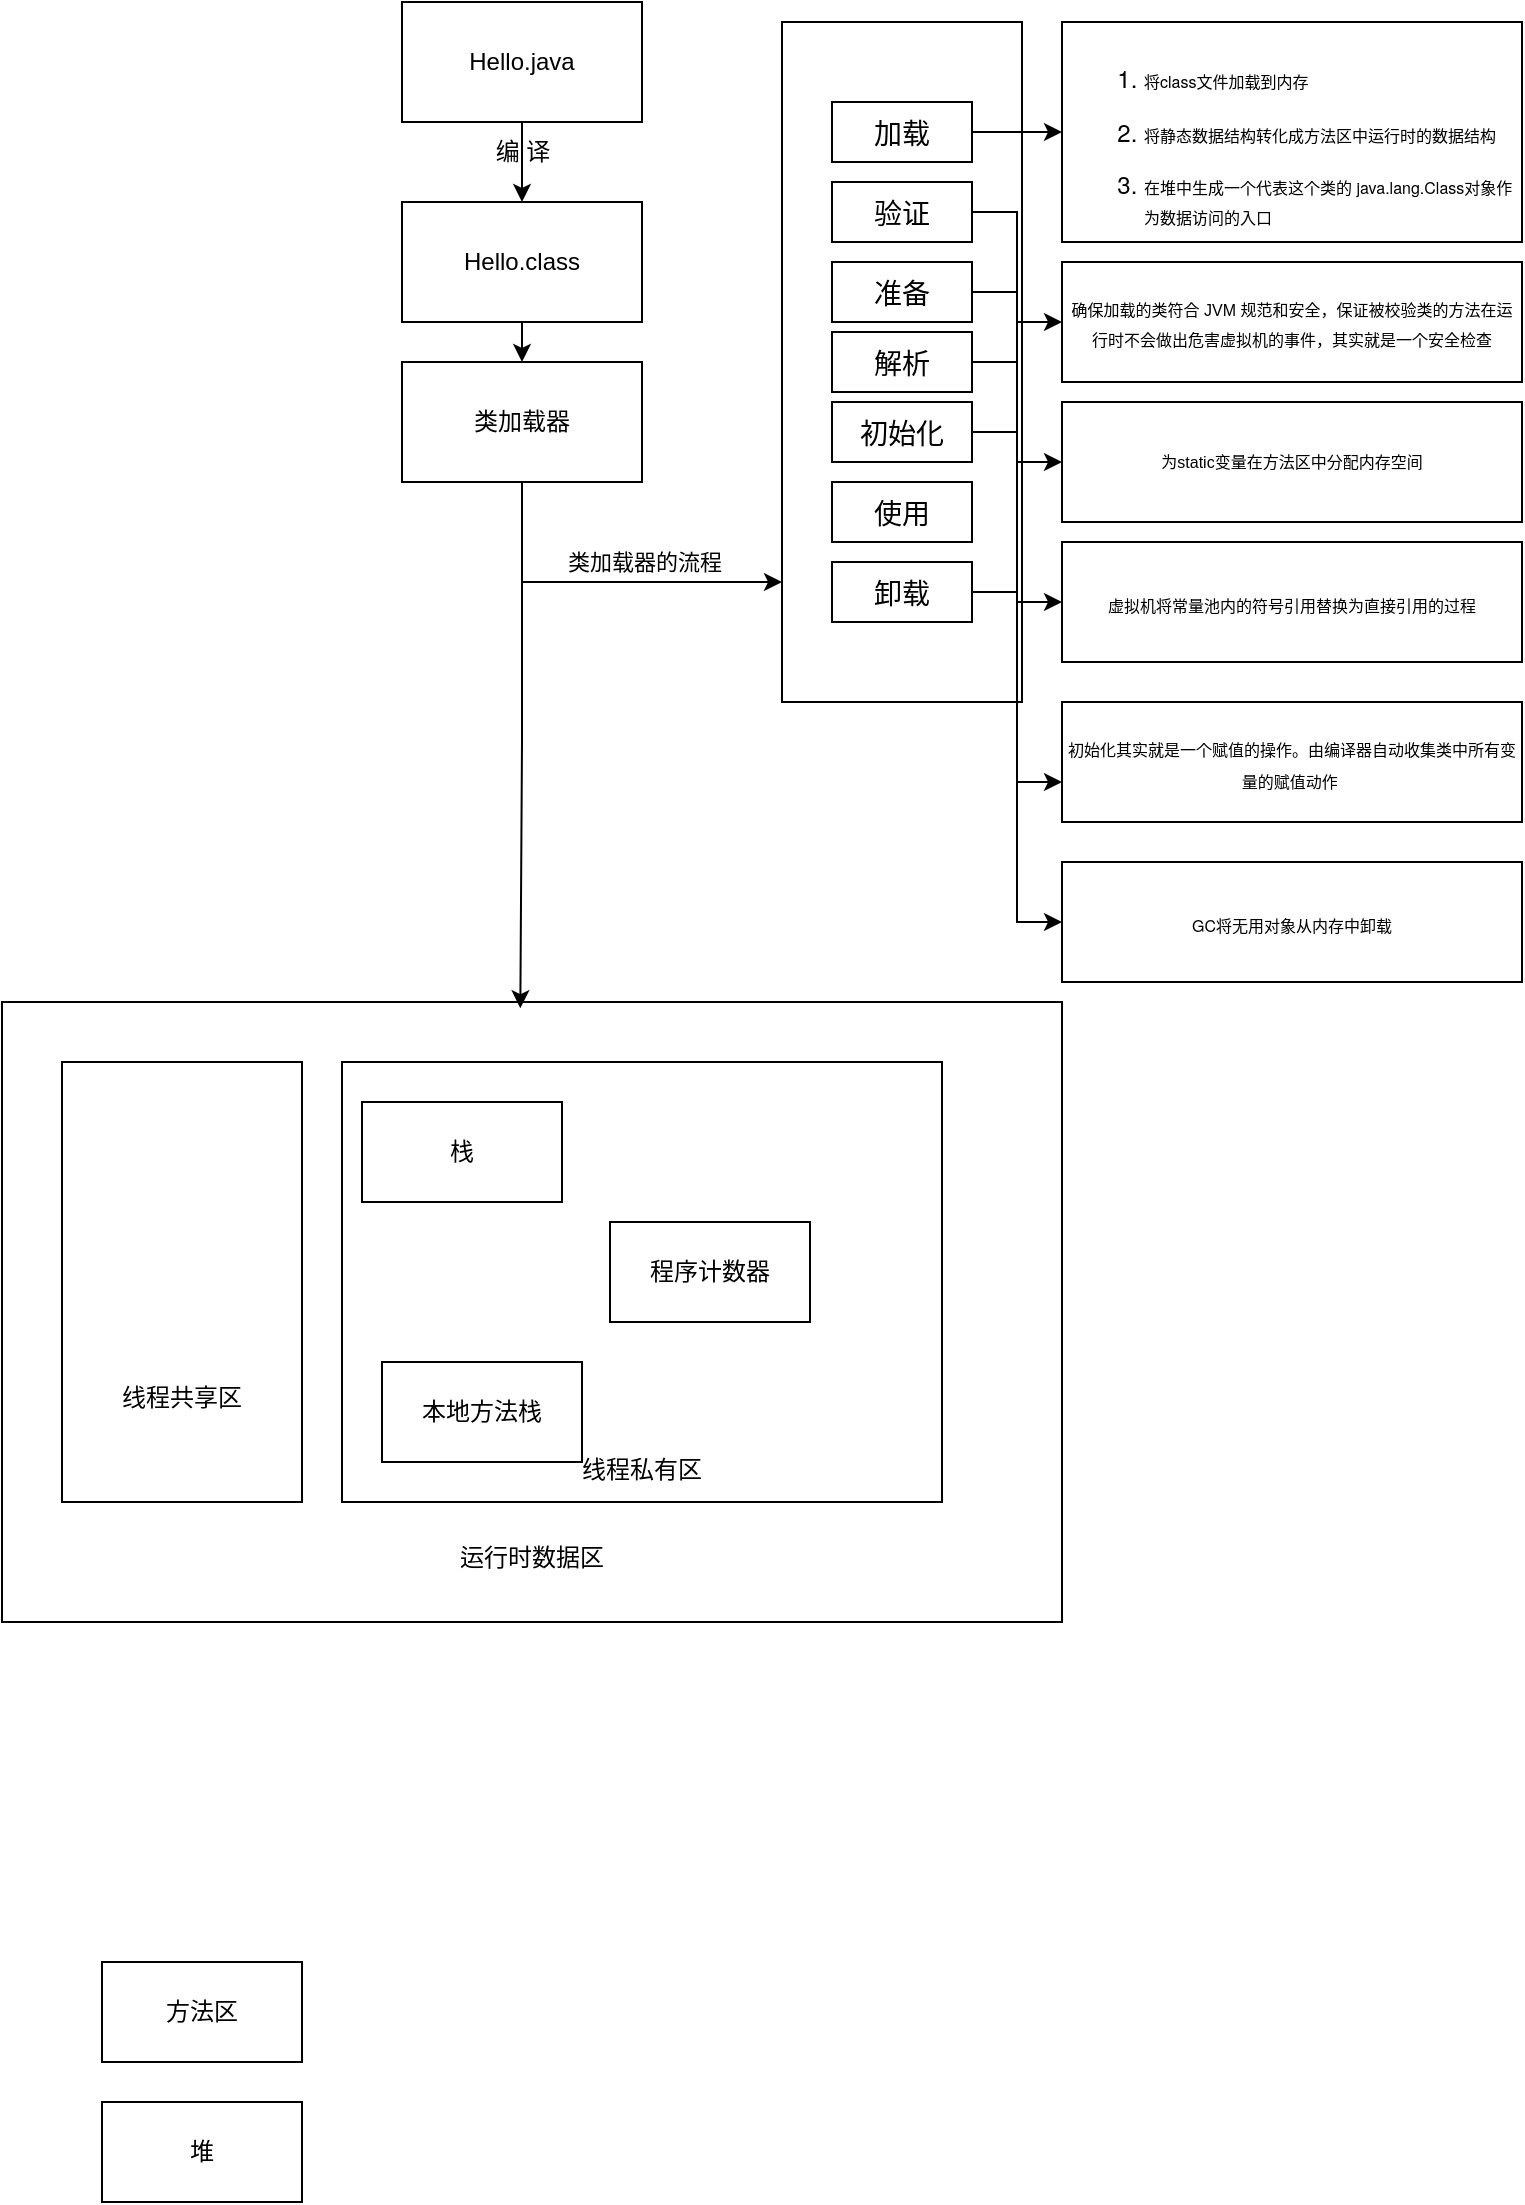 <mxfile version="26.1.1">
  <diagram id="4JyVuKjJq_khIzKYsT13" name="第 1 页">
    <mxGraphModel dx="1434" dy="746" grid="1" gridSize="10" guides="1" tooltips="1" connect="1" arrows="1" fold="1" page="1" pageScale="1" pageWidth="827" pageHeight="1169" math="0" shadow="0">
      <root>
        <mxCell id="0" />
        <mxCell id="1" parent="0" />
        <mxCell id="H5oc_YNKsA5Ml7sMJRuU-21" style="edgeStyle=orthogonalEdgeStyle;rounded=0;orthogonalLoop=1;jettySize=auto;html=1;exitX=0.5;exitY=1;exitDx=0;exitDy=0;entryX=0.5;entryY=0;entryDx=0;entryDy=0;" edge="1" parent="1" source="H5oc_YNKsA5Ml7sMJRuU-1" target="H5oc_YNKsA5Ml7sMJRuU-2">
          <mxGeometry relative="1" as="geometry" />
        </mxCell>
        <mxCell id="H5oc_YNKsA5Ml7sMJRuU-1" value="Hello.java" style="rounded=0;whiteSpace=wrap;html=1;" vertex="1" parent="1">
          <mxGeometry x="260" y="10" width="120" height="60" as="geometry" />
        </mxCell>
        <mxCell id="H5oc_YNKsA5Ml7sMJRuU-25" style="edgeStyle=orthogonalEdgeStyle;rounded=0;orthogonalLoop=1;jettySize=auto;html=1;exitX=0.5;exitY=1;exitDx=0;exitDy=0;entryX=0.5;entryY=0;entryDx=0;entryDy=0;" edge="1" parent="1" source="H5oc_YNKsA5Ml7sMJRuU-2" target="H5oc_YNKsA5Ml7sMJRuU-3">
          <mxGeometry relative="1" as="geometry" />
        </mxCell>
        <mxCell id="H5oc_YNKsA5Ml7sMJRuU-2" value="Hello.class" style="rounded=0;whiteSpace=wrap;html=1;" vertex="1" parent="1">
          <mxGeometry x="260" y="110" width="120" height="60" as="geometry" />
        </mxCell>
        <mxCell id="H5oc_YNKsA5Ml7sMJRuU-3" value="类加载器" style="rounded=0;whiteSpace=wrap;html=1;" vertex="1" parent="1">
          <mxGeometry x="260" y="190" width="120" height="60" as="geometry" />
        </mxCell>
        <mxCell id="H5oc_YNKsA5Ml7sMJRuU-8" value="&lt;div&gt;&lt;br&gt;&lt;/div&gt;&lt;div&gt;&lt;br&gt;&lt;/div&gt;&lt;div&gt;&lt;br&gt;&lt;/div&gt;&lt;div&gt;&lt;br&gt;&lt;/div&gt;&lt;div&gt;&lt;br&gt;&lt;/div&gt;&lt;div&gt;&lt;br&gt;&lt;/div&gt;&lt;div&gt;&lt;br&gt;&lt;/div&gt;&lt;div&gt;&lt;br&gt;&lt;/div&gt;&lt;div&gt;&lt;br&gt;&lt;/div&gt;&lt;div&gt;&lt;br&gt;&lt;/div&gt;&lt;div&gt;&lt;br&gt;&lt;/div&gt;&lt;div&gt;&lt;br&gt;&lt;/div&gt;&lt;div&gt;&lt;br&gt;&lt;/div&gt;&lt;div&gt;&lt;br&gt;&lt;/div&gt;&lt;div&gt;&lt;br&gt;&lt;/div&gt;&lt;div&gt;&lt;br&gt;&lt;/div&gt;&lt;div&gt;&lt;br&gt;&lt;/div&gt;&lt;div&gt;运行时数据区&lt;/div&gt;" style="rounded=0;whiteSpace=wrap;html=1;" vertex="1" parent="1">
          <mxGeometry x="60" y="510" width="530" height="310" as="geometry" />
        </mxCell>
        <mxCell id="H5oc_YNKsA5Ml7sMJRuU-9" value="&lt;div&gt;&lt;br&gt;&lt;/div&gt;&lt;div&gt;&lt;br&gt;&lt;/div&gt;&lt;div&gt;&lt;br&gt;&lt;/div&gt;&lt;div&gt;&lt;br&gt;&lt;/div&gt;&lt;div&gt;&lt;br&gt;&lt;/div&gt;&lt;div&gt;&lt;br&gt;&lt;/div&gt;&lt;div&gt;&lt;br&gt;&lt;/div&gt;&lt;div&gt;&lt;br&gt;&lt;/div&gt;&lt;div&gt;线程共享区&lt;/div&gt;" style="rounded=0;whiteSpace=wrap;html=1;" vertex="1" parent="1">
          <mxGeometry x="90" y="540" width="120" height="220" as="geometry" />
        </mxCell>
        <mxCell id="H5oc_YNKsA5Ml7sMJRuU-10" value="&lt;div&gt;&lt;br&gt;&lt;/div&gt;&lt;div&gt;&lt;br&gt;&lt;/div&gt;&lt;div&gt;&lt;br&gt;&lt;/div&gt;&lt;div&gt;&lt;br&gt;&lt;/div&gt;&lt;div&gt;&lt;br&gt;&lt;/div&gt;&lt;div&gt;&lt;br&gt;&lt;/div&gt;&lt;div&gt;&lt;br&gt;&lt;/div&gt;&lt;div&gt;&lt;br&gt;&lt;/div&gt;&lt;div&gt;&lt;br&gt;&lt;/div&gt;&lt;div&gt;&lt;br&gt;&lt;/div&gt;&lt;div&gt;&lt;br&gt;&lt;/div&gt;&lt;div&gt;&lt;br&gt;&lt;/div&gt;&lt;div&gt;&lt;br&gt;&lt;/div&gt;&lt;div&gt;线程私有区&lt;/div&gt;" style="rounded=0;whiteSpace=wrap;html=1;" vertex="1" parent="1">
          <mxGeometry x="230" y="540" width="300" height="220" as="geometry" />
        </mxCell>
        <mxCell id="H5oc_YNKsA5Ml7sMJRuU-11" value="方法区" style="rounded=0;whiteSpace=wrap;html=1;" vertex="1" parent="1">
          <mxGeometry x="110" y="990" width="100" height="50" as="geometry" />
        </mxCell>
        <mxCell id="H5oc_YNKsA5Ml7sMJRuU-13" value="堆" style="rounded=0;whiteSpace=wrap;html=1;" vertex="1" parent="1">
          <mxGeometry x="110" y="1060" width="100" height="50" as="geometry" />
        </mxCell>
        <mxCell id="H5oc_YNKsA5Ml7sMJRuU-17" value="栈" style="rounded=0;whiteSpace=wrap;html=1;" vertex="1" parent="1">
          <mxGeometry x="240" y="560" width="100" height="50" as="geometry" />
        </mxCell>
        <mxCell id="H5oc_YNKsA5Ml7sMJRuU-18" value="程序计数器" style="rounded=0;whiteSpace=wrap;html=1;" vertex="1" parent="1">
          <mxGeometry x="364" y="620" width="100" height="50" as="geometry" />
        </mxCell>
        <mxCell id="H5oc_YNKsA5Ml7sMJRuU-19" value="本地方法栈" style="rounded=0;whiteSpace=wrap;html=1;" vertex="1" parent="1">
          <mxGeometry x="250" y="690" width="100" height="50" as="geometry" />
        </mxCell>
        <mxCell id="H5oc_YNKsA5Ml7sMJRuU-23" value="编 译" style="text;html=1;align=center;verticalAlign=middle;resizable=0;points=[];autosize=1;strokeColor=none;fillColor=none;" vertex="1" parent="1">
          <mxGeometry x="295" y="70" width="50" height="30" as="geometry" />
        </mxCell>
        <mxCell id="H5oc_YNKsA5Ml7sMJRuU-29" value="&amp;nbsp;" style="rounded=0;whiteSpace=wrap;html=1;" vertex="1" parent="1">
          <mxGeometry x="450" y="20" width="120" height="340" as="geometry" />
        </mxCell>
        <mxCell id="H5oc_YNKsA5Ml7sMJRuU-30" value="" style="endArrow=classic;html=1;rounded=0;" edge="1" parent="1">
          <mxGeometry width="50" height="50" relative="1" as="geometry">
            <mxPoint x="320" y="300" as="sourcePoint" />
            <mxPoint x="450" y="300" as="targetPoint" />
          </mxGeometry>
        </mxCell>
        <mxCell id="H5oc_YNKsA5Ml7sMJRuU-31" value="类加载器的流程" style="edgeLabel;html=1;align=center;verticalAlign=middle;resizable=0;points=[];" vertex="1" connectable="0" parent="H5oc_YNKsA5Ml7sMJRuU-30">
          <mxGeometry x="-0.179" y="-2" relative="1" as="geometry">
            <mxPoint x="7" y="-12" as="offset" />
          </mxGeometry>
        </mxCell>
        <mxCell id="H5oc_YNKsA5Ml7sMJRuU-43" style="edgeStyle=orthogonalEdgeStyle;rounded=0;orthogonalLoop=1;jettySize=auto;html=1;exitX=1;exitY=0.5;exitDx=0;exitDy=0;entryX=0;entryY=0.5;entryDx=0;entryDy=0;" edge="1" parent="1" source="H5oc_YNKsA5Ml7sMJRuU-33" target="H5oc_YNKsA5Ml7sMJRuU-42">
          <mxGeometry relative="1" as="geometry" />
        </mxCell>
        <mxCell id="H5oc_YNKsA5Ml7sMJRuU-33" value="&lt;span style=&quot;font-family: &amp;quot;Helvetica Neue&amp;quot;, Helvetica, Verdana, Arial, sans-serif; font-size: 14px; text-align: left; background-color: rgb(255, 255, 255);&quot;&gt;加载&lt;/span&gt;" style="rounded=0;whiteSpace=wrap;html=1;" vertex="1" parent="1">
          <mxGeometry x="475" y="60" width="70" height="30" as="geometry" />
        </mxCell>
        <mxCell id="H5oc_YNKsA5Ml7sMJRuU-45" style="edgeStyle=orthogonalEdgeStyle;rounded=0;orthogonalLoop=1;jettySize=auto;html=1;exitX=1;exitY=0.5;exitDx=0;exitDy=0;entryX=0;entryY=0.5;entryDx=0;entryDy=0;" edge="1" parent="1" source="H5oc_YNKsA5Ml7sMJRuU-34" target="H5oc_YNKsA5Ml7sMJRuU-44">
          <mxGeometry relative="1" as="geometry" />
        </mxCell>
        <mxCell id="H5oc_YNKsA5Ml7sMJRuU-34" value="&lt;span style=&quot;font-family: &amp;quot;Helvetica Neue&amp;quot;, Helvetica, Verdana, Arial, sans-serif; font-size: 14px; text-align: left; background-color: rgb(255, 255, 255);&quot;&gt;验证&lt;/span&gt;" style="rounded=0;whiteSpace=wrap;html=1;" vertex="1" parent="1">
          <mxGeometry x="475" y="100" width="70" height="30" as="geometry" />
        </mxCell>
        <mxCell id="H5oc_YNKsA5Ml7sMJRuU-47" style="edgeStyle=orthogonalEdgeStyle;rounded=0;orthogonalLoop=1;jettySize=auto;html=1;exitX=1;exitY=0.5;exitDx=0;exitDy=0;entryX=0;entryY=0.5;entryDx=0;entryDy=0;" edge="1" parent="1" source="H5oc_YNKsA5Ml7sMJRuU-37" target="H5oc_YNKsA5Ml7sMJRuU-46">
          <mxGeometry relative="1" as="geometry" />
        </mxCell>
        <mxCell id="H5oc_YNKsA5Ml7sMJRuU-37" value="&lt;span style=&quot;font-family: &amp;quot;Helvetica Neue&amp;quot;, Helvetica, Verdana, Arial, sans-serif; font-size: 14px; text-align: left; background-color: rgb(255, 255, 255);&quot;&gt;准备&lt;/span&gt;" style="rounded=0;whiteSpace=wrap;html=1;" vertex="1" parent="1">
          <mxGeometry x="475" y="140" width="70" height="30" as="geometry" />
        </mxCell>
        <mxCell id="H5oc_YNKsA5Ml7sMJRuU-49" style="edgeStyle=orthogonalEdgeStyle;rounded=0;orthogonalLoop=1;jettySize=auto;html=1;exitX=1;exitY=0.5;exitDx=0;exitDy=0;entryX=0;entryY=0.5;entryDx=0;entryDy=0;" edge="1" parent="1" source="H5oc_YNKsA5Ml7sMJRuU-38" target="H5oc_YNKsA5Ml7sMJRuU-48">
          <mxGeometry relative="1" as="geometry" />
        </mxCell>
        <mxCell id="H5oc_YNKsA5Ml7sMJRuU-38" value="&lt;span style=&quot;font-family: &amp;quot;Helvetica Neue&amp;quot;, Helvetica, Verdana, Arial, sans-serif; font-size: 14px; text-align: left; background-color: rgb(255, 255, 255);&quot;&gt;解析&lt;/span&gt;" style="rounded=0;whiteSpace=wrap;html=1;" vertex="1" parent="1">
          <mxGeometry x="475" y="175" width="70" height="30" as="geometry" />
        </mxCell>
        <mxCell id="H5oc_YNKsA5Ml7sMJRuU-39" value="&lt;span style=&quot;font-family: &amp;quot;Helvetica Neue&amp;quot;, Helvetica, Verdana, Arial, sans-serif; font-size: 14px; text-align: left; background-color: rgb(255, 255, 255);&quot;&gt;初始化&lt;/span&gt;" style="rounded=0;whiteSpace=wrap;html=1;" vertex="1" parent="1">
          <mxGeometry x="475" y="210" width="70" height="30" as="geometry" />
        </mxCell>
        <mxCell id="H5oc_YNKsA5Ml7sMJRuU-52" style="edgeStyle=orthogonalEdgeStyle;rounded=0;orthogonalLoop=1;jettySize=auto;html=1;exitX=1;exitY=0.5;exitDx=0;exitDy=0;entryX=0;entryY=0.5;entryDx=0;entryDy=0;" edge="1" parent="1" source="H5oc_YNKsA5Ml7sMJRuU-40" target="H5oc_YNKsA5Ml7sMJRuU-51">
          <mxGeometry relative="1" as="geometry" />
        </mxCell>
        <mxCell id="H5oc_YNKsA5Ml7sMJRuU-40" value="&lt;span style=&quot;font-family: &amp;quot;Helvetica Neue&amp;quot;, Helvetica, Verdana, Arial, sans-serif; font-size: 14px; text-align: left; background-color: rgb(255, 255, 255);&quot;&gt;卸载&lt;/span&gt;" style="rounded=0;whiteSpace=wrap;html=1;" vertex="1" parent="1">
          <mxGeometry x="475" y="290" width="70" height="30" as="geometry" />
        </mxCell>
        <mxCell id="H5oc_YNKsA5Ml7sMJRuU-41" value="&lt;span style=&quot;font-family: &amp;quot;Helvetica Neue&amp;quot;, Helvetica, Verdana, Arial, sans-serif; font-size: 14px; text-align: left; background-color: rgb(255, 255, 255);&quot;&gt;使用&lt;/span&gt;" style="rounded=0;whiteSpace=wrap;html=1;" vertex="1" parent="1">
          <mxGeometry x="475" y="250" width="70" height="30" as="geometry" />
        </mxCell>
        <mxCell id="H5oc_YNKsA5Ml7sMJRuU-42" value="&lt;div style=&quot;text-align: left;&quot;&gt;&lt;font face=&quot;Helvetica Neue, Helvetica, Verdana, Arial, sans-serif&quot;&gt;&lt;span style=&quot;font-size: 8px;&quot;&gt;&lt;br&gt;&lt;/span&gt;&lt;/font&gt;&lt;/div&gt;&lt;ol style=&quot;margin: 0px; padding: 0px 0px 0px 40px; font-family: &amp;quot;Helvetica Neue&amp;quot;, Helvetica, Verdana, Arial, sans-serif; text-align: left; background-color: rgb(255, 255, 255);&quot; class=&quot;list-paddingleft-2&quot;&gt;&lt;li style=&quot;margin: 0px 0px 1em; padding: 0px; list-style: inherit;&quot;&gt;&lt;p style=&quot;margin: 10px auto; padding: 0px;&quot;&gt;&lt;font style=&quot;font-size: 8px;&quot;&gt;将class文件加载到内存&lt;/font&gt;&lt;/p&gt;&lt;/li&gt;&lt;li style=&quot;margin: 0px 0px 1em; padding: 0px; list-style: inherit;&quot;&gt;&lt;p style=&quot;margin: 10px auto; padding: 0px;&quot;&gt;&lt;font style=&quot;font-size: 8px;&quot;&gt;将静态数据结构转化成方法区中运行时的数据结构&lt;/font&gt;&lt;/p&gt;&lt;/li&gt;&lt;li style=&quot;margin: 0px 0px 1em; padding: 0px; list-style: inherit;&quot;&gt;&lt;p style=&quot;margin: 10px auto; padding: 0px;&quot;&gt;&lt;font style=&quot;font-size: 8px;&quot;&gt;在堆中生成一个代表这个类的 java.lang.Class对象作为数据访问的入口&lt;/font&gt;&lt;/p&gt;&lt;/li&gt;&lt;/ol&gt;" style="rounded=0;whiteSpace=wrap;html=1;" vertex="1" parent="1">
          <mxGeometry x="590" y="20" width="230" height="110" as="geometry" />
        </mxCell>
        <mxCell id="H5oc_YNKsA5Ml7sMJRuU-44" value="&lt;font style=&quot;font-size: 8px;&quot;&gt;确保加载的类符合 JVM 规范和安全，保证被校验类的方法在运行时不会做出危害虚拟机的事件，其实就是一个安全检查&lt;/font&gt;" style="rounded=0;whiteSpace=wrap;html=1;" vertex="1" parent="1">
          <mxGeometry x="590" y="140" width="230" height="60" as="geometry" />
        </mxCell>
        <mxCell id="H5oc_YNKsA5Ml7sMJRuU-46" value="为static变量在方法区中分配内存空间" style="rounded=0;whiteSpace=wrap;html=1;fontSize=8;" vertex="1" parent="1">
          <mxGeometry x="590" y="210" width="230" height="60" as="geometry" />
        </mxCell>
        <mxCell id="H5oc_YNKsA5Ml7sMJRuU-48" value="&lt;span style=&quot;font-family: &amp;quot;Helvetica Neue&amp;quot;, Helvetica, Verdana, Arial, sans-serif; text-align: left; background-color: rgb(255, 255, 255);&quot;&gt;&lt;font style=&quot;font-size: 8px;&quot;&gt;虚拟机将常量池内的符号引用替换为直接引用的过程&lt;/font&gt;&lt;/span&gt;" style="rounded=0;whiteSpace=wrap;html=1;" vertex="1" parent="1">
          <mxGeometry x="590" y="280" width="230" height="60" as="geometry" />
        </mxCell>
        <mxCell id="H5oc_YNKsA5Ml7sMJRuU-50" value="&lt;span style=&quot;font-family: &amp;quot;Helvetica Neue&amp;quot;, Helvetica, Verdana, Arial, sans-serif; text-align: left; background-color: rgb(255, 255, 255);&quot;&gt;&lt;font style=&quot;font-size: 8px;&quot;&gt;初始化其实就是一个赋值的操作。由编译器自动收集类中所有变量的赋值动作&amp;nbsp;&lt;/font&gt;&lt;/span&gt;" style="rounded=0;whiteSpace=wrap;html=1;" vertex="1" parent="1">
          <mxGeometry x="590" y="360" width="230" height="60" as="geometry" />
        </mxCell>
        <mxCell id="H5oc_YNKsA5Ml7sMJRuU-51" value="&lt;span style=&quot;font-family: &amp;quot;Helvetica Neue&amp;quot;, Helvetica, Verdana, Arial, sans-serif; text-align: left; background-color: rgb(255, 255, 255);&quot;&gt;&lt;font style=&quot;font-size: 8px;&quot;&gt;GC将无用对象从内存中卸载&lt;/font&gt;&lt;/span&gt;" style="rounded=0;whiteSpace=wrap;html=1;" vertex="1" parent="1">
          <mxGeometry x="590" y="440" width="230" height="60" as="geometry" />
        </mxCell>
        <mxCell id="H5oc_YNKsA5Ml7sMJRuU-53" style="edgeStyle=orthogonalEdgeStyle;rounded=0;orthogonalLoop=1;jettySize=auto;html=1;exitX=1;exitY=0.5;exitDx=0;exitDy=0;entryX=0;entryY=0.667;entryDx=0;entryDy=0;entryPerimeter=0;" edge="1" parent="1" source="H5oc_YNKsA5Ml7sMJRuU-39" target="H5oc_YNKsA5Ml7sMJRuU-50">
          <mxGeometry relative="1" as="geometry" />
        </mxCell>
        <mxCell id="H5oc_YNKsA5Ml7sMJRuU-55" style="edgeStyle=orthogonalEdgeStyle;rounded=0;orthogonalLoop=1;jettySize=auto;html=1;entryX=0.489;entryY=0.01;entryDx=0;entryDy=0;entryPerimeter=0;" edge="1" parent="1" source="H5oc_YNKsA5Ml7sMJRuU-3" target="H5oc_YNKsA5Ml7sMJRuU-8">
          <mxGeometry relative="1" as="geometry" />
        </mxCell>
      </root>
    </mxGraphModel>
  </diagram>
</mxfile>
